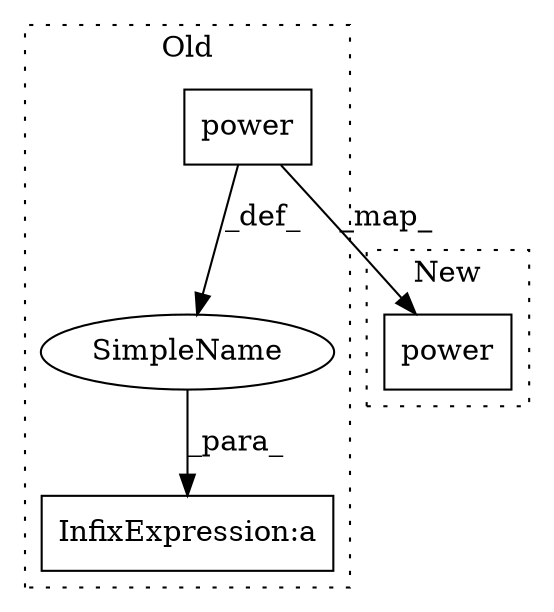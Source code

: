 digraph G {
subgraph cluster0 {
1 [label="power" a="32" s="2501,2520" l="6,1" shape="box"];
3 [label="SimpleName" a="42" s="" l="" shape="ellipse"];
4 [label="InfixExpression:a" a="27" s="2521" l="3" shape="box"];
label = "Old";
style="dotted";
}
subgraph cluster1 {
2 [label="power" a="32" s="2502,2521" l="6,1" shape="box"];
label = "New";
style="dotted";
}
1 -> 3 [label="_def_"];
1 -> 2 [label="_map_"];
3 -> 4 [label="_para_"];
}